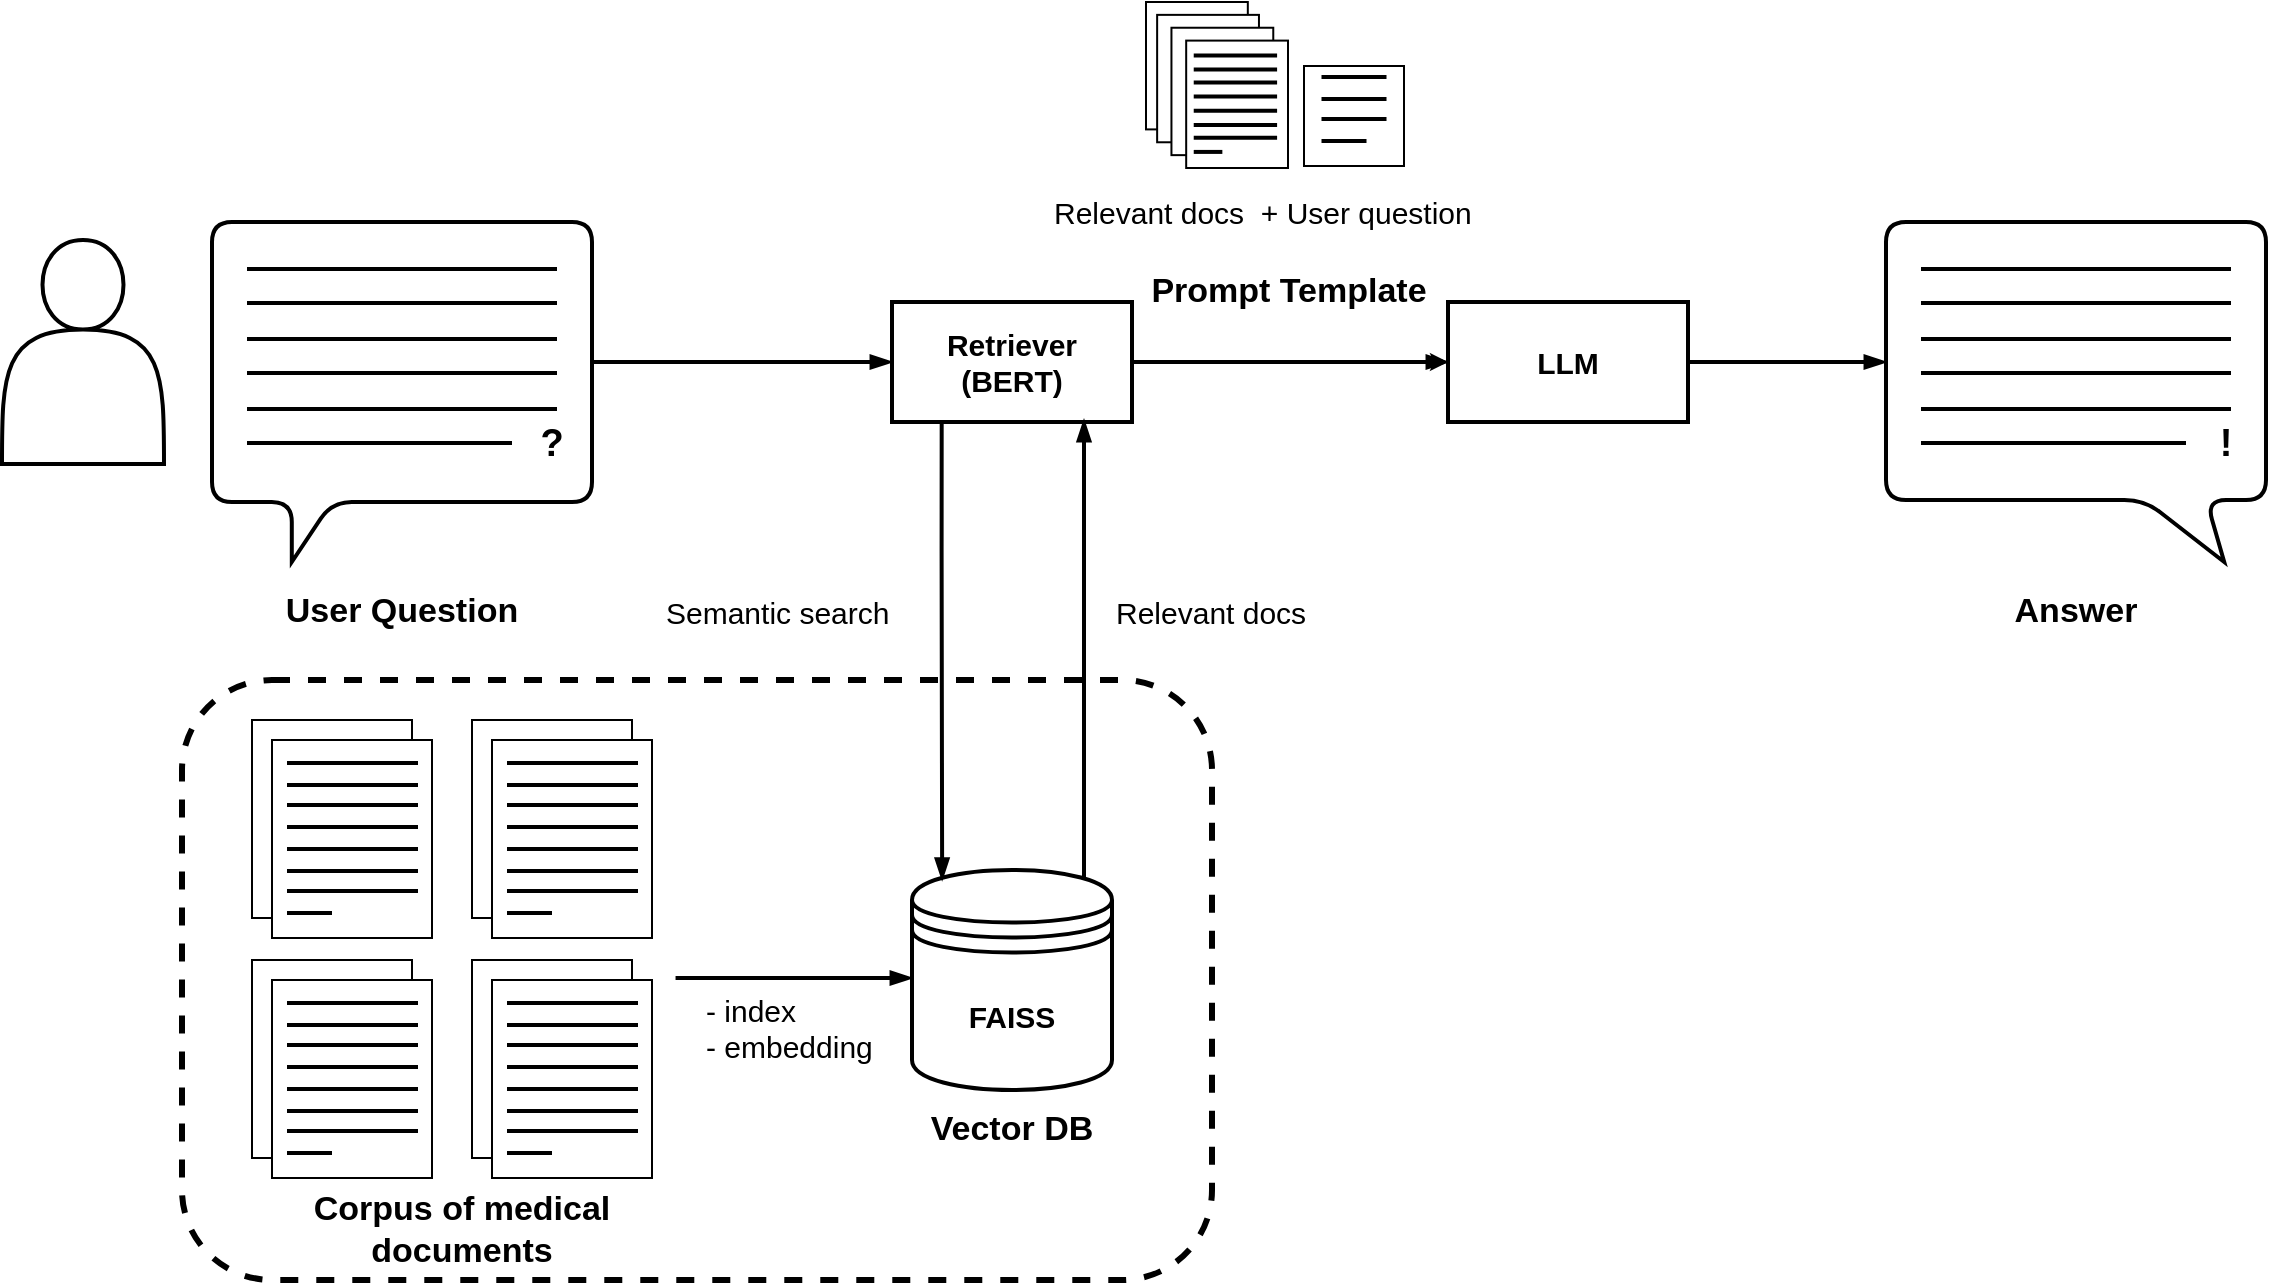 <mxfile version="22.0.3" type="device">
  <diagram name="Página-1" id="b4OpYsCckltKVb4eTBUs">
    <mxGraphModel dx="1668" dy="965" grid="0" gridSize="10" guides="1" tooltips="1" connect="1" arrows="1" fold="1" page="1" pageScale="1" pageWidth="1200" pageHeight="700" background="#ffffff" math="0" shadow="0">
      <root>
        <mxCell id="0" />
        <mxCell id="1" parent="0" />
        <mxCell id="yhVcJRqRNcjU2ddPP2fE-3" value="" style="rounded=1;whiteSpace=wrap;html=1;fillColor=none;dashed=1;strokeWidth=3;strokeColor=#000000;" parent="1" vertex="1">
          <mxGeometry x="120" y="358" width="515" height="300" as="geometry" />
        </mxCell>
        <mxCell id="yhVcJRqRNcjU2ddPP2fE-2" value="&lt;font size=&quot;1&quot; color=&quot;#000000&quot;&gt;&lt;b style=&quot;font-size: 15px;&quot;&gt;FAISS&lt;/b&gt;&lt;/font&gt;" style="shape=datastore;whiteSpace=wrap;html=1;fillColor=#FFFFFF;strokeColor=#000000;strokeWidth=2;" parent="1" vertex="1">
          <mxGeometry x="485" y="453" width="100" height="110" as="geometry" />
        </mxCell>
        <mxCell id="yhVcJRqRNcjU2ddPP2fE-33" value="" style="group" parent="1" vertex="1" connectable="0">
          <mxGeometry x="155" y="378" width="90" height="109" as="geometry" />
        </mxCell>
        <mxCell id="yhVcJRqRNcjU2ddPP2fE-24" value="" style="rounded=0;whiteSpace=wrap;html=1;fillColor=#FFFFFF;strokeColor=#000000;" parent="yhVcJRqRNcjU2ddPP2fE-33" vertex="1">
          <mxGeometry width="80" height="99" as="geometry" />
        </mxCell>
        <mxCell id="yhVcJRqRNcjU2ddPP2fE-25" value="" style="rounded=0;whiteSpace=wrap;html=1;fillColor=#FFFFFF;strokeColor=#000000;" parent="yhVcJRqRNcjU2ddPP2fE-33" vertex="1">
          <mxGeometry x="10" y="10" width="80" height="99" as="geometry" />
        </mxCell>
        <mxCell id="yhVcJRqRNcjU2ddPP2fE-15" value="" style="line;strokeWidth=2;html=1;perimeter=backbonePerimeter;points=[];outlineConnect=0;strokeColor=#000000;" parent="yhVcJRqRNcjU2ddPP2fE-33" vertex="1">
          <mxGeometry x="17.5" y="29" width="65.5" height="7" as="geometry" />
        </mxCell>
        <mxCell id="yhVcJRqRNcjU2ddPP2fE-26" value="" style="line;strokeWidth=2;html=1;perimeter=backbonePerimeter;points=[];outlineConnect=0;strokeColor=#000000;" parent="yhVcJRqRNcjU2ddPP2fE-33" vertex="1">
          <mxGeometry x="17.5" y="18" width="65.5" height="7" as="geometry" />
        </mxCell>
        <mxCell id="yhVcJRqRNcjU2ddPP2fE-27" value="" style="line;strokeWidth=2;html=1;perimeter=backbonePerimeter;points=[];outlineConnect=0;strokeColor=#000000;" parent="yhVcJRqRNcjU2ddPP2fE-33" vertex="1">
          <mxGeometry x="17.5" y="39" width="65.5" height="7" as="geometry" />
        </mxCell>
        <mxCell id="yhVcJRqRNcjU2ddPP2fE-28" value="" style="line;strokeWidth=2;html=1;perimeter=backbonePerimeter;points=[];outlineConnect=0;strokeColor=#000000;" parent="yhVcJRqRNcjU2ddPP2fE-33" vertex="1">
          <mxGeometry x="17.5" y="50" width="65.5" height="7" as="geometry" />
        </mxCell>
        <mxCell id="yhVcJRqRNcjU2ddPP2fE-29" value="" style="line;strokeWidth=2;html=1;perimeter=backbonePerimeter;points=[];outlineConnect=0;strokeColor=#000000;" parent="yhVcJRqRNcjU2ddPP2fE-33" vertex="1">
          <mxGeometry x="17.5" y="61" width="65.5" height="7" as="geometry" />
        </mxCell>
        <mxCell id="yhVcJRqRNcjU2ddPP2fE-30" value="" style="line;strokeWidth=2;html=1;perimeter=backbonePerimeter;points=[];outlineConnect=0;strokeColor=#000000;" parent="yhVcJRqRNcjU2ddPP2fE-33" vertex="1">
          <mxGeometry x="17.5" y="72" width="65.5" height="7" as="geometry" />
        </mxCell>
        <mxCell id="yhVcJRqRNcjU2ddPP2fE-31" value="" style="line;strokeWidth=2;html=1;perimeter=backbonePerimeter;points=[];outlineConnect=0;strokeColor=#000000;" parent="yhVcJRqRNcjU2ddPP2fE-33" vertex="1">
          <mxGeometry x="17.5" y="82" width="65.5" height="7" as="geometry" />
        </mxCell>
        <mxCell id="yhVcJRqRNcjU2ddPP2fE-32" value="" style="line;strokeWidth=2;html=1;perimeter=backbonePerimeter;points=[];outlineConnect=0;strokeColor=#000000;" parent="yhVcJRqRNcjU2ddPP2fE-33" vertex="1">
          <mxGeometry x="17.5" y="93" width="22.5" height="7" as="geometry" />
        </mxCell>
        <mxCell id="yhVcJRqRNcjU2ddPP2fE-34" value="" style="group" parent="1" vertex="1" connectable="0">
          <mxGeometry x="155" y="498" width="90" height="109" as="geometry" />
        </mxCell>
        <mxCell id="yhVcJRqRNcjU2ddPP2fE-35" value="" style="rounded=0;whiteSpace=wrap;html=1;fillColor=#FFFFFF;strokeColor=#000000;" parent="yhVcJRqRNcjU2ddPP2fE-34" vertex="1">
          <mxGeometry width="80" height="99" as="geometry" />
        </mxCell>
        <mxCell id="yhVcJRqRNcjU2ddPP2fE-36" value="" style="rounded=0;whiteSpace=wrap;html=1;fillColor=#FFFFFF;strokeColor=#000000;" parent="yhVcJRqRNcjU2ddPP2fE-34" vertex="1">
          <mxGeometry x="10" y="10" width="80" height="99" as="geometry" />
        </mxCell>
        <mxCell id="yhVcJRqRNcjU2ddPP2fE-37" value="" style="line;strokeWidth=2;html=1;perimeter=backbonePerimeter;points=[];outlineConnect=0;strokeColor=#000000;" parent="yhVcJRqRNcjU2ddPP2fE-34" vertex="1">
          <mxGeometry x="17.5" y="29" width="65.5" height="7" as="geometry" />
        </mxCell>
        <mxCell id="yhVcJRqRNcjU2ddPP2fE-38" value="" style="line;strokeWidth=2;html=1;perimeter=backbonePerimeter;points=[];outlineConnect=0;strokeColor=#000000;" parent="yhVcJRqRNcjU2ddPP2fE-34" vertex="1">
          <mxGeometry x="17.5" y="18" width="65.5" height="7" as="geometry" />
        </mxCell>
        <mxCell id="yhVcJRqRNcjU2ddPP2fE-39" value="" style="line;strokeWidth=2;html=1;perimeter=backbonePerimeter;points=[];outlineConnect=0;strokeColor=#000000;" parent="yhVcJRqRNcjU2ddPP2fE-34" vertex="1">
          <mxGeometry x="17.5" y="39" width="65.5" height="7" as="geometry" />
        </mxCell>
        <mxCell id="yhVcJRqRNcjU2ddPP2fE-40" value="" style="line;strokeWidth=2;html=1;perimeter=backbonePerimeter;points=[];outlineConnect=0;strokeColor=#000000;" parent="yhVcJRqRNcjU2ddPP2fE-34" vertex="1">
          <mxGeometry x="17.5" y="50" width="65.5" height="7" as="geometry" />
        </mxCell>
        <mxCell id="yhVcJRqRNcjU2ddPP2fE-41" value="" style="line;strokeWidth=2;html=1;perimeter=backbonePerimeter;points=[];outlineConnect=0;strokeColor=#000000;" parent="yhVcJRqRNcjU2ddPP2fE-34" vertex="1">
          <mxGeometry x="17.5" y="61" width="65.5" height="7" as="geometry" />
        </mxCell>
        <mxCell id="yhVcJRqRNcjU2ddPP2fE-42" value="" style="line;strokeWidth=2;html=1;perimeter=backbonePerimeter;points=[];outlineConnect=0;strokeColor=#000000;" parent="yhVcJRqRNcjU2ddPP2fE-34" vertex="1">
          <mxGeometry x="17.5" y="72" width="65.5" height="7" as="geometry" />
        </mxCell>
        <mxCell id="yhVcJRqRNcjU2ddPP2fE-43" value="" style="line;strokeWidth=2;html=1;perimeter=backbonePerimeter;points=[];outlineConnect=0;strokeColor=#000000;" parent="yhVcJRqRNcjU2ddPP2fE-34" vertex="1">
          <mxGeometry x="17.5" y="82" width="65.5" height="7" as="geometry" />
        </mxCell>
        <mxCell id="yhVcJRqRNcjU2ddPP2fE-44" value="" style="line;strokeWidth=2;html=1;perimeter=backbonePerimeter;points=[];outlineConnect=0;strokeColor=#000000;" parent="yhVcJRqRNcjU2ddPP2fE-34" vertex="1">
          <mxGeometry x="17.5" y="93" width="22.5" height="7" as="geometry" />
        </mxCell>
        <mxCell id="yhVcJRqRNcjU2ddPP2fE-45" value="" style="group" parent="1" vertex="1" connectable="0">
          <mxGeometry x="265" y="378" width="90" height="109" as="geometry" />
        </mxCell>
        <mxCell id="yhVcJRqRNcjU2ddPP2fE-46" value="" style="rounded=0;whiteSpace=wrap;html=1;fillColor=#FFFFFF;strokeColor=#000000;" parent="yhVcJRqRNcjU2ddPP2fE-45" vertex="1">
          <mxGeometry width="80" height="99" as="geometry" />
        </mxCell>
        <mxCell id="yhVcJRqRNcjU2ddPP2fE-47" value="" style="rounded=0;whiteSpace=wrap;html=1;fillColor=#FFFFFF;strokeColor=#000000;" parent="yhVcJRqRNcjU2ddPP2fE-45" vertex="1">
          <mxGeometry x="10" y="10" width="80" height="99" as="geometry" />
        </mxCell>
        <mxCell id="yhVcJRqRNcjU2ddPP2fE-48" value="" style="line;strokeWidth=2;html=1;perimeter=backbonePerimeter;points=[];outlineConnect=0;strokeColor=#000000;" parent="yhVcJRqRNcjU2ddPP2fE-45" vertex="1">
          <mxGeometry x="17.5" y="29" width="65.5" height="7" as="geometry" />
        </mxCell>
        <mxCell id="yhVcJRqRNcjU2ddPP2fE-49" value="" style="line;strokeWidth=2;html=1;perimeter=backbonePerimeter;points=[];outlineConnect=0;strokeColor=#000000;" parent="yhVcJRqRNcjU2ddPP2fE-45" vertex="1">
          <mxGeometry x="17.5" y="18" width="65.5" height="7" as="geometry" />
        </mxCell>
        <mxCell id="yhVcJRqRNcjU2ddPP2fE-50" value="" style="line;strokeWidth=2;html=1;perimeter=backbonePerimeter;points=[];outlineConnect=0;strokeColor=#000000;" parent="yhVcJRqRNcjU2ddPP2fE-45" vertex="1">
          <mxGeometry x="17.5" y="39" width="65.5" height="7" as="geometry" />
        </mxCell>
        <mxCell id="yhVcJRqRNcjU2ddPP2fE-51" value="" style="line;strokeWidth=2;html=1;perimeter=backbonePerimeter;points=[];outlineConnect=0;strokeColor=#000000;" parent="yhVcJRqRNcjU2ddPP2fE-45" vertex="1">
          <mxGeometry x="17.5" y="50" width="65.5" height="7" as="geometry" />
        </mxCell>
        <mxCell id="yhVcJRqRNcjU2ddPP2fE-52" value="" style="line;strokeWidth=2;html=1;perimeter=backbonePerimeter;points=[];outlineConnect=0;strokeColor=#000000;" parent="yhVcJRqRNcjU2ddPP2fE-45" vertex="1">
          <mxGeometry x="17.5" y="61" width="65.5" height="7" as="geometry" />
        </mxCell>
        <mxCell id="yhVcJRqRNcjU2ddPP2fE-53" value="" style="line;strokeWidth=2;html=1;perimeter=backbonePerimeter;points=[];outlineConnect=0;strokeColor=#000000;" parent="yhVcJRqRNcjU2ddPP2fE-45" vertex="1">
          <mxGeometry x="17.5" y="72" width="65.5" height="7" as="geometry" />
        </mxCell>
        <mxCell id="yhVcJRqRNcjU2ddPP2fE-54" value="" style="line;strokeWidth=2;html=1;perimeter=backbonePerimeter;points=[];outlineConnect=0;strokeColor=#000000;" parent="yhVcJRqRNcjU2ddPP2fE-45" vertex="1">
          <mxGeometry x="17.5" y="82" width="65.5" height="7" as="geometry" />
        </mxCell>
        <mxCell id="yhVcJRqRNcjU2ddPP2fE-55" value="" style="line;strokeWidth=2;html=1;perimeter=backbonePerimeter;points=[];outlineConnect=0;strokeColor=#000000;" parent="yhVcJRqRNcjU2ddPP2fE-45" vertex="1">
          <mxGeometry x="17.5" y="93" width="22.5" height="7" as="geometry" />
        </mxCell>
        <mxCell id="yhVcJRqRNcjU2ddPP2fE-56" value="" style="group" parent="1" vertex="1" connectable="0">
          <mxGeometry x="265" y="498" width="90" height="109" as="geometry" />
        </mxCell>
        <mxCell id="yhVcJRqRNcjU2ddPP2fE-57" value="" style="rounded=0;whiteSpace=wrap;html=1;fillColor=#FFFFFF;strokeColor=#000000;" parent="yhVcJRqRNcjU2ddPP2fE-56" vertex="1">
          <mxGeometry width="80" height="99" as="geometry" />
        </mxCell>
        <mxCell id="yhVcJRqRNcjU2ddPP2fE-58" value="" style="rounded=0;whiteSpace=wrap;html=1;fillColor=#FFFFFF;strokeColor=#000000;" parent="yhVcJRqRNcjU2ddPP2fE-56" vertex="1">
          <mxGeometry x="10" y="10" width="80" height="99" as="geometry" />
        </mxCell>
        <mxCell id="yhVcJRqRNcjU2ddPP2fE-59" value="" style="line;strokeWidth=2;html=1;perimeter=backbonePerimeter;points=[];outlineConnect=0;strokeColor=#000000;" parent="yhVcJRqRNcjU2ddPP2fE-56" vertex="1">
          <mxGeometry x="17.5" y="29" width="65.5" height="7" as="geometry" />
        </mxCell>
        <mxCell id="yhVcJRqRNcjU2ddPP2fE-60" value="" style="line;strokeWidth=2;html=1;perimeter=backbonePerimeter;points=[];outlineConnect=0;strokeColor=#000000;" parent="yhVcJRqRNcjU2ddPP2fE-56" vertex="1">
          <mxGeometry x="17.5" y="18" width="65.5" height="7" as="geometry" />
        </mxCell>
        <mxCell id="yhVcJRqRNcjU2ddPP2fE-61" value="" style="line;strokeWidth=2;html=1;perimeter=backbonePerimeter;points=[];outlineConnect=0;strokeColor=#000000;" parent="yhVcJRqRNcjU2ddPP2fE-56" vertex="1">
          <mxGeometry x="17.5" y="39" width="65.5" height="7" as="geometry" />
        </mxCell>
        <mxCell id="yhVcJRqRNcjU2ddPP2fE-62" value="" style="line;strokeWidth=2;html=1;perimeter=backbonePerimeter;points=[];outlineConnect=0;strokeColor=#000000;" parent="yhVcJRqRNcjU2ddPP2fE-56" vertex="1">
          <mxGeometry x="17.5" y="50" width="65.5" height="7" as="geometry" />
        </mxCell>
        <mxCell id="yhVcJRqRNcjU2ddPP2fE-63" value="" style="line;strokeWidth=2;html=1;perimeter=backbonePerimeter;points=[];outlineConnect=0;strokeColor=#000000;" parent="yhVcJRqRNcjU2ddPP2fE-56" vertex="1">
          <mxGeometry x="17.5" y="61" width="65.5" height="7" as="geometry" />
        </mxCell>
        <mxCell id="yhVcJRqRNcjU2ddPP2fE-64" value="" style="line;strokeWidth=2;html=1;perimeter=backbonePerimeter;points=[];outlineConnect=0;strokeColor=#000000;" parent="yhVcJRqRNcjU2ddPP2fE-56" vertex="1">
          <mxGeometry x="17.5" y="72" width="65.5" height="7" as="geometry" />
        </mxCell>
        <mxCell id="yhVcJRqRNcjU2ddPP2fE-65" value="" style="line;strokeWidth=2;html=1;perimeter=backbonePerimeter;points=[];outlineConnect=0;strokeColor=#000000;" parent="yhVcJRqRNcjU2ddPP2fE-56" vertex="1">
          <mxGeometry x="17.5" y="82" width="65.5" height="7" as="geometry" />
        </mxCell>
        <mxCell id="yhVcJRqRNcjU2ddPP2fE-66" value="" style="line;strokeWidth=2;html=1;perimeter=backbonePerimeter;points=[];outlineConnect=0;strokeColor=#000000;" parent="yhVcJRqRNcjU2ddPP2fE-56" vertex="1">
          <mxGeometry x="17.5" y="93" width="22.5" height="7" as="geometry" />
        </mxCell>
        <mxCell id="yhVcJRqRNcjU2ddPP2fE-67" value="" style="endArrow=blockThin;html=1;rounded=0;exitX=0.485;exitY=0.5;exitDx=0;exitDy=0;exitPerimeter=0;entryX=0;entryY=0.5;entryDx=0;entryDy=0;strokeColor=#000000;strokeWidth=2;endFill=1;edgeStyle=orthogonalEdgeStyle;" parent="1" edge="1">
          <mxGeometry width="50" height="50" relative="1" as="geometry">
            <mxPoint x="366.775" y="507" as="sourcePoint" />
            <mxPoint x="485.0" y="507" as="targetPoint" />
          </mxGeometry>
        </mxCell>
        <mxCell id="yhVcJRqRNcjU2ddPP2fE-68" value="&lt;b&gt;&lt;font style=&quot;font-size: 17px;&quot; color=&quot;#000000&quot;&gt;Corpus of medical documents&lt;/font&gt;&lt;/b&gt;" style="text;html=1;strokeColor=none;fillColor=none;align=center;verticalAlign=middle;whiteSpace=wrap;rounded=0;" parent="1" vertex="1">
          <mxGeometry x="175" y="618" width="170" height="30" as="geometry" />
        </mxCell>
        <mxCell id="yhVcJRqRNcjU2ddPP2fE-79" style="edgeStyle=orthogonalEdgeStyle;rounded=0;orthogonalLoop=1;jettySize=auto;html=1;exitX=0;exitY=0;exitDx=190;exitDy=70;exitPerimeter=0;entryX=0;entryY=0.5;entryDx=0;entryDy=0;strokeColor=#000000;strokeWidth=2;endArrow=blockThin;endFill=1;" parent="1" source="yhVcJRqRNcjU2ddPP2fE-69" target="yhVcJRqRNcjU2ddPP2fE-78" edge="1">
          <mxGeometry relative="1" as="geometry" />
        </mxCell>
        <mxCell id="yhVcJRqRNcjU2ddPP2fE-69" value="" style="shape=callout;whiteSpace=wrap;html=1;perimeter=calloutPerimeter;rounded=1;size=30;position=0.21;position2=0.21;fillColor=#FFFFFF;strokeColor=#000000;strokeWidth=2;" parent="1" vertex="1">
          <mxGeometry x="135" y="129" width="190" height="170" as="geometry" />
        </mxCell>
        <mxCell id="yhVcJRqRNcjU2ddPP2fE-70" value="&lt;b&gt;&lt;font style=&quot;font-size: 17px;&quot; color=&quot;#000000&quot;&gt;User Question&lt;/font&gt;&lt;/b&gt;" style="text;html=1;strokeColor=none;fillColor=none;align=center;verticalAlign=middle;whiteSpace=wrap;rounded=0;" parent="1" vertex="1">
          <mxGeometry x="170" y="309" width="120" height="30" as="geometry" />
        </mxCell>
        <mxCell id="yhVcJRqRNcjU2ddPP2fE-71" value="" style="line;strokeWidth=2;html=1;perimeter=backbonePerimeter;points=[];outlineConnect=0;strokeColor=#000000;" parent="1" vertex="1">
          <mxGeometry x="152.5" y="149" width="155" height="7" as="geometry" />
        </mxCell>
        <mxCell id="yhVcJRqRNcjU2ddPP2fE-72" value="" style="line;strokeWidth=2;html=1;perimeter=backbonePerimeter;points=[];outlineConnect=0;strokeColor=#000000;" parent="1" vertex="1">
          <mxGeometry x="152.5" y="166" width="155" height="7" as="geometry" />
        </mxCell>
        <mxCell id="yhVcJRqRNcjU2ddPP2fE-73" value="" style="line;strokeWidth=2;html=1;perimeter=backbonePerimeter;points=[];outlineConnect=0;strokeColor=#000000;" parent="1" vertex="1">
          <mxGeometry x="152.5" y="184" width="155" height="7" as="geometry" />
        </mxCell>
        <mxCell id="yhVcJRqRNcjU2ddPP2fE-74" value="" style="line;strokeWidth=2;html=1;perimeter=backbonePerimeter;points=[];outlineConnect=0;strokeColor=#000000;" parent="1" vertex="1">
          <mxGeometry x="152.5" y="201" width="155" height="7" as="geometry" />
        </mxCell>
        <mxCell id="yhVcJRqRNcjU2ddPP2fE-75" value="" style="line;strokeWidth=2;html=1;perimeter=backbonePerimeter;points=[];outlineConnect=0;strokeColor=#000000;" parent="1" vertex="1">
          <mxGeometry x="152.5" y="219" width="155" height="7" as="geometry" />
        </mxCell>
        <mxCell id="yhVcJRqRNcjU2ddPP2fE-76" value="" style="line;strokeWidth=2;html=1;perimeter=backbonePerimeter;points=[];outlineConnect=0;strokeColor=#000000;" parent="1" vertex="1">
          <mxGeometry x="152.5" y="236" width="132.5" height="7" as="geometry" />
        </mxCell>
        <mxCell id="yhVcJRqRNcjU2ddPP2fE-77" value="&lt;font color=&quot;#000000&quot; style=&quot;font-size: 19px;&quot;&gt;&lt;b&gt;?&lt;/b&gt;&lt;/font&gt;" style="text;html=1;strokeColor=none;fillColor=none;align=center;verticalAlign=middle;whiteSpace=wrap;rounded=0;" parent="1" vertex="1">
          <mxGeometry x="275" y="224.5" width="60" height="30" as="geometry" />
        </mxCell>
        <mxCell id="yhVcJRqRNcjU2ddPP2fE-84" value="" style="edgeStyle=orthogonalEdgeStyle;rounded=0;orthogonalLoop=1;jettySize=auto;html=1;" parent="1" source="yhVcJRqRNcjU2ddPP2fE-78" target="yhVcJRqRNcjU2ddPP2fE-83" edge="1">
          <mxGeometry relative="1" as="geometry" />
        </mxCell>
        <mxCell id="yhVcJRqRNcjU2ddPP2fE-85" style="edgeStyle=orthogonalEdgeStyle;rounded=0;orthogonalLoop=1;jettySize=auto;html=1;entryX=0;entryY=0.5;entryDx=0;entryDy=0;strokeColor=#000000;strokeWidth=2;endArrow=blockThin;endFill=1;" parent="1" source="yhVcJRqRNcjU2ddPP2fE-78" target="yhVcJRqRNcjU2ddPP2fE-83" edge="1">
          <mxGeometry relative="1" as="geometry" />
        </mxCell>
        <mxCell id="yhVcJRqRNcjU2ddPP2fE-78" value="&lt;b&gt;&lt;font color=&quot;#000000&quot; style=&quot;font-size: 15px;&quot;&gt;Retriever&lt;br&gt;(BERT)&lt;br&gt;&lt;/font&gt;&lt;/b&gt;" style="rounded=0;whiteSpace=wrap;html=1;fillColor=#FFFFFF;strokeColor=#000000;strokeWidth=2;" parent="1" vertex="1">
          <mxGeometry x="475" y="169" width="120" height="60" as="geometry" />
        </mxCell>
        <mxCell id="yhVcJRqRNcjU2ddPP2fE-80" value="&lt;b&gt;&lt;font style=&quot;font-size: 17px;&quot; color=&quot;#000000&quot;&gt;Vector DB&lt;/font&gt;&lt;/b&gt;" style="text;html=1;strokeColor=none;fillColor=none;align=center;verticalAlign=middle;whiteSpace=wrap;rounded=0;" parent="1" vertex="1">
          <mxGeometry x="475" y="568" width="120" height="30" as="geometry" />
        </mxCell>
        <mxCell id="yhVcJRqRNcjU2ddPP2fE-81" style="edgeStyle=orthogonalEdgeStyle;rounded=0;orthogonalLoop=1;jettySize=auto;html=1;strokeColor=#000000;strokeWidth=2;endArrow=blockThin;endFill=1;entryX=0.738;entryY=0.333;entryDx=0;entryDy=0;entryPerimeter=0;exitX=0.207;exitY=0.999;exitDx=0;exitDy=0;exitPerimeter=0;" parent="1" source="yhVcJRqRNcjU2ddPP2fE-78" target="yhVcJRqRNcjU2ddPP2fE-3" edge="1">
          <mxGeometry relative="1" as="geometry">
            <mxPoint x="419" y="238" as="sourcePoint" />
            <Array as="points" />
          </mxGeometry>
        </mxCell>
        <mxCell id="yhVcJRqRNcjU2ddPP2fE-82" style="edgeStyle=orthogonalEdgeStyle;rounded=0;orthogonalLoop=1;jettySize=auto;html=1;strokeColor=#000000;strokeWidth=2;endArrow=blockThin;endFill=1;entryX=0.8;entryY=0.983;entryDx=0;entryDy=0;entryPerimeter=0;exitX=0.86;exitY=0.032;exitDx=0;exitDy=0;exitPerimeter=0;" parent="1" source="yhVcJRqRNcjU2ddPP2fE-2" target="yhVcJRqRNcjU2ddPP2fE-78" edge="1">
          <mxGeometry relative="1" as="geometry">
            <mxPoint x="490" y="448" as="sourcePoint" />
            <mxPoint x="519" y="248" as="targetPoint" />
            <Array as="points" />
          </mxGeometry>
        </mxCell>
        <mxCell id="yhVcJRqRNcjU2ddPP2fE-83" value="&lt;b&gt;&lt;font color=&quot;#000000&quot; style=&quot;font-size: 15px;&quot;&gt;LLM&lt;br&gt;&lt;/font&gt;&lt;/b&gt;" style="rounded=0;whiteSpace=wrap;html=1;fillColor=#FFFFFF;strokeColor=#000000;strokeWidth=2;" parent="1" vertex="1">
          <mxGeometry x="753" y="169" width="120" height="60" as="geometry" />
        </mxCell>
        <mxCell id="yhVcJRqRNcjU2ddPP2fE-86" value="" style="shape=callout;whiteSpace=wrap;html=1;perimeter=calloutPerimeter;rounded=1;size=31;position=0.68;position2=0.89;fillColor=#FFFFFF;strokeColor=#000000;strokeWidth=2;base=31;" parent="1" vertex="1">
          <mxGeometry x="972" y="129" width="190" height="170" as="geometry" />
        </mxCell>
        <mxCell id="yhVcJRqRNcjU2ddPP2fE-87" value="&lt;b&gt;&lt;font style=&quot;font-size: 17px;&quot; color=&quot;#000000&quot;&gt;Answer&lt;/font&gt;&lt;/b&gt;" style="text;html=1;strokeColor=none;fillColor=none;align=center;verticalAlign=middle;whiteSpace=wrap;rounded=0;" parent="1" vertex="1">
          <mxGeometry x="1007" y="309" width="120" height="30" as="geometry" />
        </mxCell>
        <mxCell id="yhVcJRqRNcjU2ddPP2fE-88" value="" style="line;strokeWidth=2;html=1;perimeter=backbonePerimeter;points=[];outlineConnect=0;strokeColor=#000000;" parent="1" vertex="1">
          <mxGeometry x="989.5" y="149" width="155" height="7" as="geometry" />
        </mxCell>
        <mxCell id="yhVcJRqRNcjU2ddPP2fE-89" value="" style="line;strokeWidth=2;html=1;perimeter=backbonePerimeter;points=[];outlineConnect=0;strokeColor=#000000;" parent="1" vertex="1">
          <mxGeometry x="989.5" y="166" width="155" height="7" as="geometry" />
        </mxCell>
        <mxCell id="yhVcJRqRNcjU2ddPP2fE-90" value="" style="line;strokeWidth=2;html=1;perimeter=backbonePerimeter;points=[];outlineConnect=0;strokeColor=#000000;" parent="1" vertex="1">
          <mxGeometry x="989.5" y="184" width="155" height="7" as="geometry" />
        </mxCell>
        <mxCell id="yhVcJRqRNcjU2ddPP2fE-91" value="" style="line;strokeWidth=2;html=1;perimeter=backbonePerimeter;points=[];outlineConnect=0;strokeColor=#000000;" parent="1" vertex="1">
          <mxGeometry x="989.5" y="201" width="155" height="7" as="geometry" />
        </mxCell>
        <mxCell id="yhVcJRqRNcjU2ddPP2fE-92" value="" style="line;strokeWidth=2;html=1;perimeter=backbonePerimeter;points=[];outlineConnect=0;strokeColor=#000000;" parent="1" vertex="1">
          <mxGeometry x="989.5" y="219" width="155" height="7" as="geometry" />
        </mxCell>
        <mxCell id="yhVcJRqRNcjU2ddPP2fE-93" value="" style="line;strokeWidth=2;html=1;perimeter=backbonePerimeter;points=[];outlineConnect=0;strokeColor=#000000;" parent="1" vertex="1">
          <mxGeometry x="989.5" y="236" width="132.5" height="7" as="geometry" />
        </mxCell>
        <mxCell id="yhVcJRqRNcjU2ddPP2fE-94" value="&lt;font color=&quot;#000000&quot; style=&quot;font-size: 19px;&quot;&gt;&lt;b&gt;!&lt;/b&gt;&lt;/font&gt;" style="text;html=1;strokeColor=none;fillColor=none;align=center;verticalAlign=middle;whiteSpace=wrap;rounded=0;" parent="1" vertex="1">
          <mxGeometry x="1112" y="224.5" width="60" height="30" as="geometry" />
        </mxCell>
        <mxCell id="yhVcJRqRNcjU2ddPP2fE-95" style="edgeStyle=orthogonalEdgeStyle;rounded=0;orthogonalLoop=1;jettySize=auto;html=1;entryX=0;entryY=0;entryDx=0;entryDy=70;entryPerimeter=0;strokeColor=#000000;strokeWidth=2;endArrow=blockThin;endFill=1;" parent="1" source="yhVcJRqRNcjU2ddPP2fE-83" target="yhVcJRqRNcjU2ddPP2fE-86" edge="1">
          <mxGeometry relative="1" as="geometry" />
        </mxCell>
        <mxCell id="yhVcJRqRNcjU2ddPP2fE-96" value="&lt;b&gt;&lt;font style=&quot;font-size: 17px;&quot; color=&quot;#000000&quot;&gt;Prompt Template&lt;/font&gt;&lt;/b&gt;" style="text;html=1;strokeColor=none;fillColor=none;align=center;verticalAlign=middle;whiteSpace=wrap;rounded=0;" parent="1" vertex="1">
          <mxGeometry x="601" y="149" width="145" height="30" as="geometry" />
        </mxCell>
        <mxCell id="yhVcJRqRNcjU2ddPP2fE-97" value="" style="shape=actor;whiteSpace=wrap;html=1;strokeColor=#000000;fillColor=#FFFFFF;strokeWidth=2;" parent="1" vertex="1">
          <mxGeometry x="30" y="138" width="81" height="112" as="geometry" />
        </mxCell>
        <mxCell id="yhVcJRqRNcjU2ddPP2fE-111" value="" style="rounded=0;whiteSpace=wrap;html=1;fillColor=#FFFFFF;strokeColor=#000000;" parent="1" vertex="1">
          <mxGeometry x="681" y="51" width="50" height="50" as="geometry" />
        </mxCell>
        <mxCell id="yhVcJRqRNcjU2ddPP2fE-116" value="" style="line;strokeWidth=2;html=1;perimeter=backbonePerimeter;points=[];outlineConnect=0;strokeColor=#000000;" parent="1" vertex="1">
          <mxGeometry x="689.75" y="53" width="32.5" height="7" as="geometry" />
        </mxCell>
        <mxCell id="yhVcJRqRNcjU2ddPP2fE-117" value="" style="line;strokeWidth=2;html=1;perimeter=backbonePerimeter;points=[];outlineConnect=0;strokeColor=#000000;" parent="1" vertex="1">
          <mxGeometry x="689.75" y="64" width="32.5" height="7" as="geometry" />
        </mxCell>
        <mxCell id="yhVcJRqRNcjU2ddPP2fE-118" value="" style="line;strokeWidth=2;html=1;perimeter=backbonePerimeter;points=[];outlineConnect=0;strokeColor=#000000;" parent="1" vertex="1">
          <mxGeometry x="689.75" y="74" width="32.5" height="7" as="geometry" />
        </mxCell>
        <mxCell id="yhVcJRqRNcjU2ddPP2fE-119" value="" style="line;strokeWidth=2;html=1;perimeter=backbonePerimeter;points=[];outlineConnect=0;strokeColor=#000000;" parent="1" vertex="1">
          <mxGeometry x="689.75" y="85" width="22.5" height="7" as="geometry" />
        </mxCell>
        <mxCell id="yhVcJRqRNcjU2ddPP2fE-120" value="&lt;span style=&quot;border-color: rgb(0, 0, 0); color: rgb(240, 240, 240); font-family: Helvetica; font-style: normal; font-variant-ligatures: normal; font-variant-caps: normal; letter-spacing: normal; orphans: 2; text-align: center; text-indent: 0px; text-transform: none; widows: 2; word-spacing: 0px; -webkit-text-stroke-width: 0px; text-decoration-thickness: initial; text-decoration-style: initial; text-decoration-color: initial;&quot;&gt;&lt;font color=&quot;#000000&quot; style=&quot;border-color: rgb(0, 0, 0); font-size: 15px;&quot;&gt;Relevant docs&amp;nbsp; + User question&lt;/font&gt;&lt;/span&gt;" style="text;whiteSpace=wrap;html=1;" parent="1" vertex="1">
          <mxGeometry x="554" y="109" width="239" height="40" as="geometry" />
        </mxCell>
        <mxCell id="yhVcJRqRNcjU2ddPP2fE-121" value="" style="group" parent="1" vertex="1" connectable="0">
          <mxGeometry x="602" y="19" width="70" height="83" as="geometry" />
        </mxCell>
        <mxCell id="yhVcJRqRNcjU2ddPP2fE-110" value="" style="rounded=0;whiteSpace=wrap;html=1;fillColor=#FFFFFF;strokeColor=#000000;" parent="yhVcJRqRNcjU2ddPP2fE-121" vertex="1">
          <mxGeometry width="50.909" height="63.698" as="geometry" />
        </mxCell>
        <mxCell id="yhVcJRqRNcjU2ddPP2fE-109" value="" style="rounded=0;whiteSpace=wrap;html=1;fillColor=#FFFFFF;strokeColor=#000000;" parent="yhVcJRqRNcjU2ddPP2fE-121" vertex="1">
          <mxGeometry x="5.568" y="6.434" width="50.909" height="63.698" as="geometry" />
        </mxCell>
        <mxCell id="yhVcJRqRNcjU2ddPP2fE-99" value="" style="rounded=0;whiteSpace=wrap;html=1;fillColor=#FFFFFF;strokeColor=#000000;" parent="yhVcJRqRNcjU2ddPP2fE-121" vertex="1">
          <mxGeometry x="12.727" y="12.868" width="50.909" height="63.698" as="geometry" />
        </mxCell>
        <mxCell id="yhVcJRqRNcjU2ddPP2fE-100" value="" style="rounded=0;whiteSpace=wrap;html=1;fillColor=#FFFFFF;strokeColor=#000000;" parent="yhVcJRqRNcjU2ddPP2fE-121" vertex="1">
          <mxGeometry x="20.091" y="19.302" width="50.909" height="63.698" as="geometry" />
        </mxCell>
        <mxCell id="yhVcJRqRNcjU2ddPP2fE-101" value="" style="line;strokeWidth=2;html=1;perimeter=backbonePerimeter;points=[];outlineConnect=0;strokeColor=#000000;" parent="yhVcJRqRNcjU2ddPP2fE-121" vertex="1">
          <mxGeometry x="23.864" y="31.527" width="41.682" height="4.504" as="geometry" />
        </mxCell>
        <mxCell id="yhVcJRqRNcjU2ddPP2fE-102" value="" style="line;strokeWidth=2;html=1;perimeter=backbonePerimeter;points=[];outlineConnect=0;strokeColor=#000000;" parent="yhVcJRqRNcjU2ddPP2fE-121" vertex="1">
          <mxGeometry x="23.864" y="24.45" width="41.682" height="4.504" as="geometry" />
        </mxCell>
        <mxCell id="yhVcJRqRNcjU2ddPP2fE-103" value="" style="line;strokeWidth=2;html=1;perimeter=backbonePerimeter;points=[];outlineConnect=0;strokeColor=#000000;" parent="yhVcJRqRNcjU2ddPP2fE-121" vertex="1">
          <mxGeometry x="23.864" y="37.961" width="41.682" height="4.504" as="geometry" />
        </mxCell>
        <mxCell id="yhVcJRqRNcjU2ddPP2fE-104" value="" style="line;strokeWidth=2;html=1;perimeter=backbonePerimeter;points=[];outlineConnect=0;strokeColor=#000000;" parent="yhVcJRqRNcjU2ddPP2fE-121" vertex="1">
          <mxGeometry x="23.864" y="45.039" width="41.682" height="4.504" as="geometry" />
        </mxCell>
        <mxCell id="yhVcJRqRNcjU2ddPP2fE-105" value="" style="line;strokeWidth=2;html=1;perimeter=backbonePerimeter;points=[];outlineConnect=0;strokeColor=#000000;" parent="yhVcJRqRNcjU2ddPP2fE-121" vertex="1">
          <mxGeometry x="23.864" y="52.116" width="41.682" height="4.504" as="geometry" />
        </mxCell>
        <mxCell id="yhVcJRqRNcjU2ddPP2fE-106" value="" style="line;strokeWidth=2;html=1;perimeter=backbonePerimeter;points=[];outlineConnect=0;strokeColor=#000000;" parent="yhVcJRqRNcjU2ddPP2fE-121" vertex="1">
          <mxGeometry x="23.864" y="59.194" width="41.682" height="4.504" as="geometry" />
        </mxCell>
        <mxCell id="yhVcJRqRNcjU2ddPP2fE-107" value="" style="line;strokeWidth=2;html=1;perimeter=backbonePerimeter;points=[];outlineConnect=0;strokeColor=#000000;" parent="yhVcJRqRNcjU2ddPP2fE-121" vertex="1">
          <mxGeometry x="23.864" y="65.628" width="41.682" height="4.504" as="geometry" />
        </mxCell>
        <mxCell id="yhVcJRqRNcjU2ddPP2fE-108" value="" style="line;strokeWidth=2;html=1;perimeter=backbonePerimeter;points=[];outlineConnect=0;strokeColor=#000000;" parent="yhVcJRqRNcjU2ddPP2fE-121" vertex="1">
          <mxGeometry x="23.864" y="72.705" width="14.318" height="4.504" as="geometry" />
        </mxCell>
        <mxCell id="yhVcJRqRNcjU2ddPP2fE-122" value="&lt;span style=&quot;border-color: rgb(0, 0, 0); color: rgb(240, 240, 240); font-family: Helvetica; font-style: normal; font-variant-ligatures: normal; font-variant-caps: normal; letter-spacing: normal; orphans: 2; text-align: center; text-indent: 0px; text-transform: none; widows: 2; word-spacing: 0px; -webkit-text-stroke-width: 0px; text-decoration-thickness: initial; text-decoration-style: initial; text-decoration-color: initial;&quot;&gt;&lt;font color=&quot;#000000&quot; style=&quot;border-color: rgb(0, 0, 0); font-size: 15px;&quot;&gt;Semantic search&lt;/font&gt;&lt;/span&gt;" style="text;whiteSpace=wrap;html=1;" parent="1" vertex="1">
          <mxGeometry x="360" y="309" width="140" height="40" as="geometry" />
        </mxCell>
        <mxCell id="yhVcJRqRNcjU2ddPP2fE-123" value="&lt;span style=&quot;border-color: rgb(0, 0, 0); color: rgb(240, 240, 240); font-family: Helvetica; font-style: normal; font-variant-ligatures: normal; font-variant-caps: normal; letter-spacing: normal; orphans: 2; text-align: center; text-indent: 0px; text-transform: none; widows: 2; word-spacing: 0px; -webkit-text-stroke-width: 0px; text-decoration-thickness: initial; text-decoration-style: initial; text-decoration-color: initial;&quot;&gt;&lt;font color=&quot;#000000&quot; style=&quot;border-color: rgb(0, 0, 0); font-size: 15px;&quot;&gt;Relevant docs&lt;/font&gt;&lt;/span&gt;" style="text;whiteSpace=wrap;html=1;" parent="1" vertex="1">
          <mxGeometry x="585" y="309" width="140" height="40" as="geometry" />
        </mxCell>
        <mxCell id="yhVcJRqRNcjU2ddPP2fE-124" value="&lt;span style=&quot;border-color: rgb(0, 0, 0); color: rgb(240, 240, 240); font-family: Helvetica; font-size: 15px; font-style: normal; font-variant-ligatures: normal; font-variant-caps: normal; letter-spacing: normal; orphans: 2; text-align: center; text-indent: 0px; text-transform: none; widows: 2; word-spacing: 0px; -webkit-text-stroke-width: 0px; text-decoration-thickness: initial; text-decoration-style: initial; text-decoration-color: initial;&quot;&gt;&lt;font color=&quot;#000000&quot; style=&quot;border-color: rgb(0, 0, 0); font-size: 15px;&quot;&gt;- index&lt;br&gt;- embedding&lt;br&gt;&lt;/font&gt;&lt;/span&gt;" style="text;whiteSpace=wrap;html=1;" parent="1" vertex="1">
          <mxGeometry x="380" y="508" width="90" height="40" as="geometry" />
        </mxCell>
      </root>
    </mxGraphModel>
  </diagram>
</mxfile>

